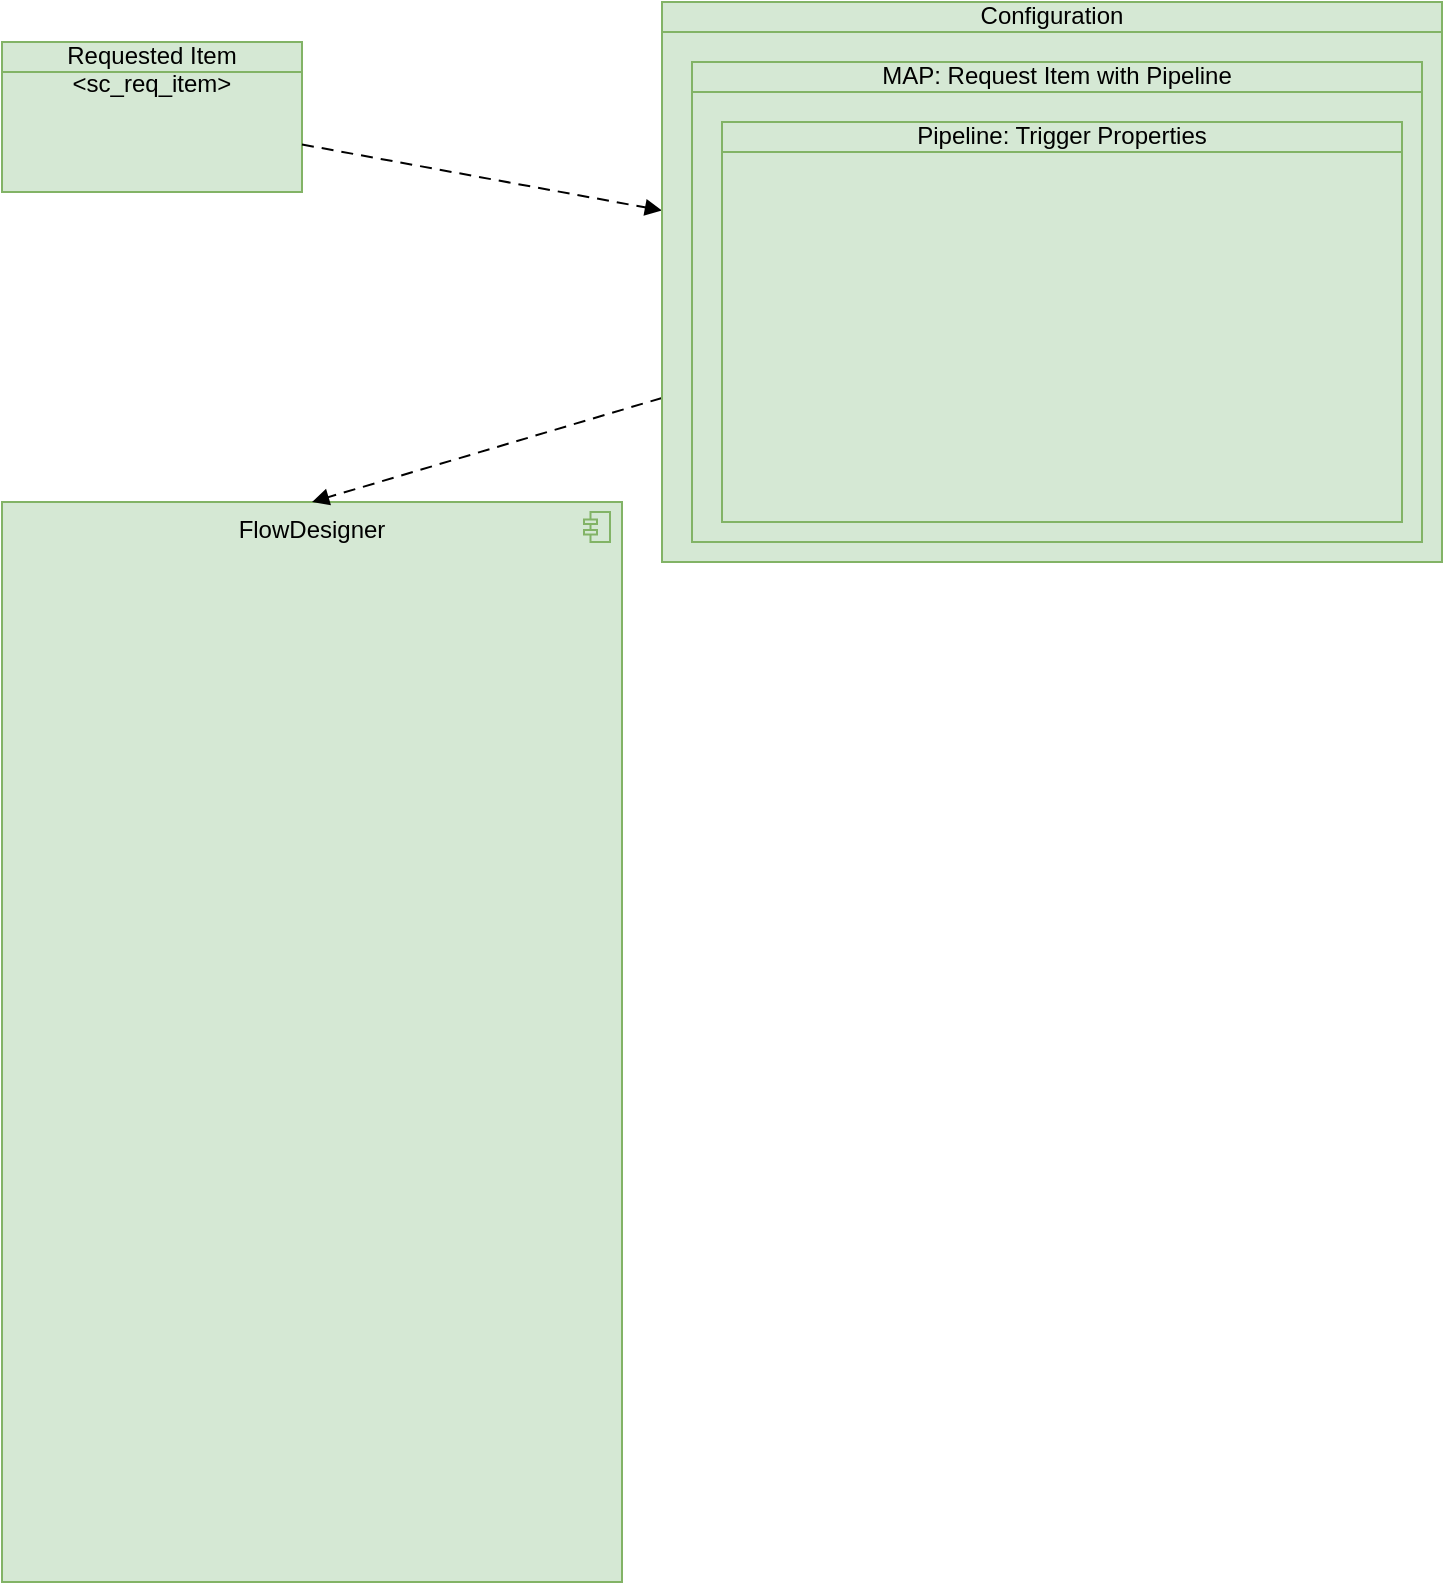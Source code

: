 <mxfile version="17.4.0" type="github">
  <diagram id="wmI7wNSezniwaIVf_9G3" name="Page-1">
    <mxGraphModel dx="1355" dy="1166" grid="1" gridSize="10" guides="1" tooltips="1" connect="1" arrows="1" fold="1" page="1" pageScale="1" pageWidth="1169" pageHeight="827" math="0" shadow="0">
      <root>
        <mxCell id="0" />
        <mxCell id="1" parent="0" />
        <mxCell id="qgC_dDuxxNJc28VRqnJa-1" value="FlowDesigner" style="html=1;outlineConnect=0;whiteSpace=wrap;fillColor=#d5e8d4;shape=mxgraph.archimate3.application;appType=comp;archiType=square;verticalAlign=top;strokeColor=#82b366;" parent="1" vertex="1">
          <mxGeometry x="70" y="270" width="310" height="540" as="geometry" />
        </mxCell>
        <mxCell id="qgC_dDuxxNJc28VRqnJa-2" value="Requested Item &amp;lt;sc_req_item&amp;gt;" style="html=1;outlineConnect=0;whiteSpace=wrap;fillColor=#d5e8d4;shape=mxgraph.archimate3.businessObject;overflow=fill;strokeColor=#82b366;" parent="1" vertex="1">
          <mxGeometry x="70" y="40" width="150" height="75" as="geometry" />
        </mxCell>
        <mxCell id="qgC_dDuxxNJc28VRqnJa-7" value="" style="html=1;endArrow=block;dashed=1;elbow=vertical;endFill=1;dashPattern=6 4;rounded=0;" parent="1" source="qgC_dDuxxNJc28VRqnJa-2" target="UmdhXk7E8YB4AxPKvRHx-3" edge="1">
          <mxGeometry width="160" relative="1" as="geometry">
            <mxPoint x="500" y="520" as="sourcePoint" />
            <mxPoint x="660" y="520" as="targetPoint" />
          </mxGeometry>
        </mxCell>
        <mxCell id="qgC_dDuxxNJc28VRqnJa-8" value="" style="html=1;endArrow=block;dashed=1;elbow=vertical;endFill=1;dashPattern=6 4;rounded=0;entryX=0.5;entryY=0;entryDx=0;entryDy=0;entryPerimeter=0;" parent="1" source="UmdhXk7E8YB4AxPKvRHx-3" target="qgC_dDuxxNJc28VRqnJa-1" edge="1">
          <mxGeometry width="160" relative="1" as="geometry">
            <mxPoint x="250" y="137.5" as="sourcePoint" />
            <mxPoint x="460" y="96.75" as="targetPoint" />
          </mxGeometry>
        </mxCell>
        <mxCell id="UmdhXk7E8YB4AxPKvRHx-3" value="Configuration" style="html=1;outlineConnect=0;whiteSpace=wrap;fillColor=#d5e8d4;shape=mxgraph.archimate3.businessObject;overflow=fill;strokeColor=#82b366;" vertex="1" parent="1">
          <mxGeometry x="400" y="20" width="390" height="280" as="geometry" />
        </mxCell>
        <mxCell id="UmdhXk7E8YB4AxPKvRHx-4" value="&lt;div&gt;MAP: Request Item with Pipeline&lt;br&gt;&lt;/div&gt;" style="html=1;outlineConnect=0;whiteSpace=wrap;fillColor=#d5e8d4;shape=mxgraph.archimate3.businessObject;overflow=fill;strokeColor=#82b366;" vertex="1" parent="1">
          <mxGeometry x="415" y="50" width="365" height="240" as="geometry" />
        </mxCell>
        <mxCell id="UmdhXk7E8YB4AxPKvRHx-5" value="&lt;div&gt;Pipeline: Trigger Properties &lt;/div&gt;" style="html=1;outlineConnect=0;whiteSpace=wrap;fillColor=#d5e8d4;shape=mxgraph.archimate3.businessObject;overflow=fill;strokeColor=#82b366;" vertex="1" parent="1">
          <mxGeometry x="430" y="80" width="340" height="200" as="geometry" />
        </mxCell>
      </root>
    </mxGraphModel>
  </diagram>
</mxfile>
